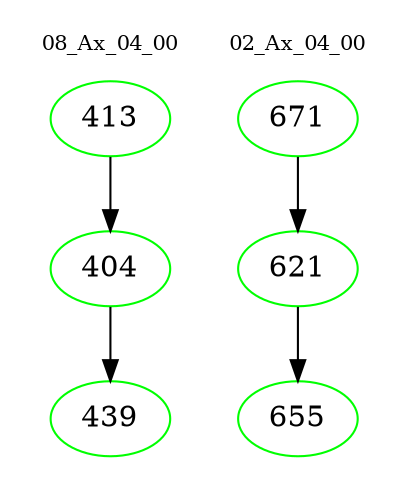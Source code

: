 digraph{
subgraph cluster_0 {
color = white
label = "08_Ax_04_00";
fontsize=10;
T0_413 [label="413", color="green"]
T0_413 -> T0_404 [color="black"]
T0_404 [label="404", color="green"]
T0_404 -> T0_439 [color="black"]
T0_439 [label="439", color="green"]
}
subgraph cluster_1 {
color = white
label = "02_Ax_04_00";
fontsize=10;
T1_671 [label="671", color="green"]
T1_671 -> T1_621 [color="black"]
T1_621 [label="621", color="green"]
T1_621 -> T1_655 [color="black"]
T1_655 [label="655", color="green"]
}
}
